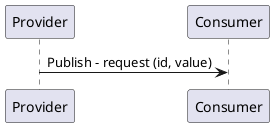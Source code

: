 @startuml

participant "Provider"
participant "Consumer"

"Provider" -> "Consumer" : Publish - request (id, value)

@enduml

